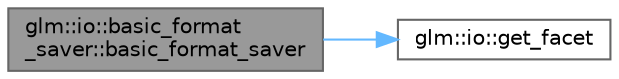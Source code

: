 digraph "glm::io::basic_format_saver::basic_format_saver"
{
 // LATEX_PDF_SIZE
  bgcolor="transparent";
  edge [fontname=Helvetica,fontsize=10,labelfontname=Helvetica,labelfontsize=10];
  node [fontname=Helvetica,fontsize=10,shape=box,height=0.2,width=0.4];
  rankdir="LR";
  Node1 [id="Node000001",label="glm::io::basic_format\l_saver::basic_format_saver",height=0.2,width=0.4,color="gray40", fillcolor="grey60", style="filled", fontcolor="black",tooltip=" "];
  Node1 -> Node2 [id="edge3_Node000001_Node000002",color="steelblue1",style="solid",tooltip=" "];
  Node2 [id="Node000002",label="glm::io::get_facet",height=0.2,width=0.4,color="grey40", fillcolor="white", style="filled",URL="$namespaceglm_1_1io.html#a49a97a518adcc6edfdb4ece32abb74ca",tooltip=" "];
}
